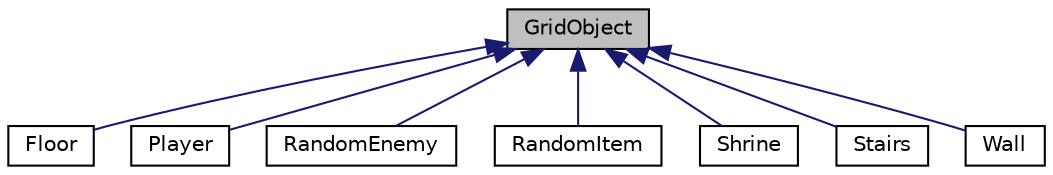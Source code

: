digraph "GridObject"
{
  edge [fontname="Helvetica",fontsize="10",labelfontname="Helvetica",labelfontsize="10"];
  node [fontname="Helvetica",fontsize="10",shape=record];
  Node0 [label="GridObject",height=0.2,width=0.4,color="black", fillcolor="grey75", style="filled", fontcolor="black"];
  Node0 -> Node1 [dir="back",color="midnightblue",fontsize="10",style="solid"];
  Node1 [label="Floor",height=0.2,width=0.4,color="black", fillcolor="white", style="filled",URL="$classFloor.html"];
  Node0 -> Node2 [dir="back",color="midnightblue",fontsize="10",style="solid"];
  Node2 [label="Player",height=0.2,width=0.4,color="black", fillcolor="white", style="filled",URL="$classPlayer.html"];
  Node0 -> Node3 [dir="back",color="midnightblue",fontsize="10",style="solid"];
  Node3 [label="RandomEnemy",height=0.2,width=0.4,color="black", fillcolor="white", style="filled",URL="$classRandomEnemy.html"];
  Node0 -> Node4 [dir="back",color="midnightblue",fontsize="10",style="solid"];
  Node4 [label="RandomItem",height=0.2,width=0.4,color="black", fillcolor="white", style="filled",URL="$classRandomItem.html"];
  Node0 -> Node5 [dir="back",color="midnightblue",fontsize="10",style="solid"];
  Node5 [label="Shrine",height=0.2,width=0.4,color="black", fillcolor="white", style="filled",URL="$classShrine.html"];
  Node0 -> Node6 [dir="back",color="midnightblue",fontsize="10",style="solid"];
  Node6 [label="Stairs",height=0.2,width=0.4,color="black", fillcolor="white", style="filled",URL="$classStairs.html"];
  Node0 -> Node7 [dir="back",color="midnightblue",fontsize="10",style="solid"];
  Node7 [label="Wall",height=0.2,width=0.4,color="black", fillcolor="white", style="filled",URL="$classWall.html"];
}
